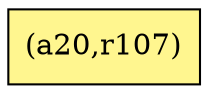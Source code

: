 digraph G {
rankdir=BT;ranksep="2.0";
"(a20,r107)" [shape=record,fillcolor=khaki1,style=filled,label="{(a20,r107)}"];
}